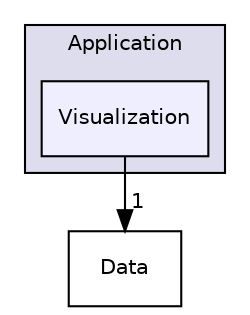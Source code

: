 digraph "C:/Users/Brig/Documents/ShapeWorksStudio/src/Application/Visualization" {
  compound=true
  node [ fontsize="10", fontname="Helvetica"];
  edge [ labelfontsize="10", labelfontname="Helvetica"];
  subgraph clusterdir_378992324979dd2b2ee7a83cc14dc244 {
    graph [ bgcolor="#ddddee", pencolor="black", label="Application" fontname="Helvetica", fontsize="10", URL="dir_378992324979dd2b2ee7a83cc14dc244.html"]
  dir_9f95940fb7224afdc2bbc92462d65db1 [shape=box, label="Visualization", style="filled", fillcolor="#eeeeff", pencolor="black", URL="dir_9f95940fb7224afdc2bbc92462d65db1.html"];
  }
  dir_02598d5a4282d345b935d4d08b10eb54 [shape=box label="Data" URL="dir_02598d5a4282d345b935d4d08b10eb54.html"];
  dir_9f95940fb7224afdc2bbc92462d65db1->dir_02598d5a4282d345b935d4d08b10eb54 [headlabel="1", labeldistance=1.5 headhref="dir_000007_000003.html"];
}
